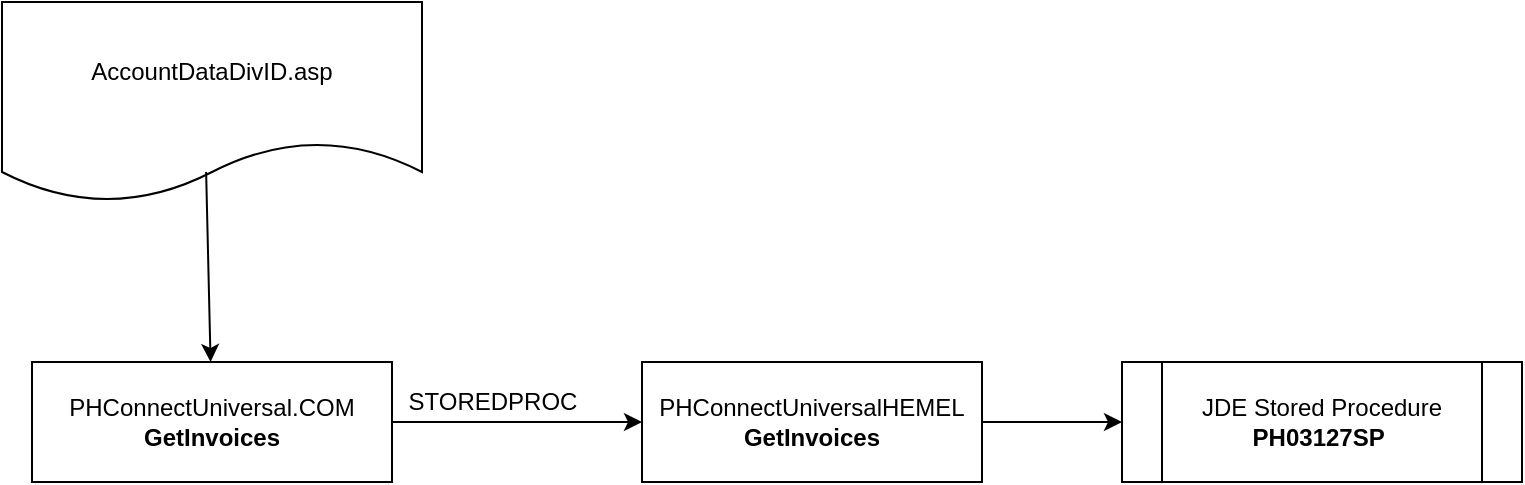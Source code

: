 <mxfile version="13.8.0" type="github">
  <diagram id="XDAy54rnKY6pr1T5lqs-" name="Page-1">
    <mxGraphModel dx="868" dy="482" grid="1" gridSize="10" guides="1" tooltips="1" connect="1" arrows="1" fold="1" page="1" pageScale="1" pageWidth="850" pageHeight="1100" math="0" shadow="0">
      <root>
        <mxCell id="0" />
        <mxCell id="1" parent="0" />
        <mxCell id="7putYLGKNxdWu60KOo2l-1" value="AccountDataDivID.asp" style="shape=document;whiteSpace=wrap;html=1;boundedLbl=1;" vertex="1" parent="1">
          <mxGeometry x="20" y="30" width="210" height="100" as="geometry" />
        </mxCell>
        <mxCell id="7putYLGKNxdWu60KOo2l-8" style="edgeStyle=orthogonalEdgeStyle;rounded=0;orthogonalLoop=1;jettySize=auto;html=1;exitX=1;exitY=0.5;exitDx=0;exitDy=0;entryX=0;entryY=0.5;entryDx=0;entryDy=0;" edge="1" parent="1" source="7putYLGKNxdWu60KOo2l-4" target="7putYLGKNxdWu60KOo2l-5">
          <mxGeometry relative="1" as="geometry" />
        </mxCell>
        <mxCell id="7putYLGKNxdWu60KOo2l-4" value="PHConnectUniversal.COM&lt;br&gt;&lt;b&gt;GetInvoices&lt;/b&gt;" style="rounded=0;whiteSpace=wrap;html=1;" vertex="1" parent="1">
          <mxGeometry x="35" y="210" width="180" height="60" as="geometry" />
        </mxCell>
        <mxCell id="7putYLGKNxdWu60KOo2l-9" style="edgeStyle=orthogonalEdgeStyle;rounded=0;orthogonalLoop=1;jettySize=auto;html=1;exitX=1;exitY=0.5;exitDx=0;exitDy=0;entryX=0;entryY=0.5;entryDx=0;entryDy=0;" edge="1" parent="1" source="7putYLGKNxdWu60KOo2l-5" target="7putYLGKNxdWu60KOo2l-6">
          <mxGeometry relative="1" as="geometry" />
        </mxCell>
        <mxCell id="7putYLGKNxdWu60KOo2l-5" value="PHConnectUniversalHEMEL&lt;br&gt;&lt;b&gt;GetInvoices&lt;/b&gt;" style="rounded=0;whiteSpace=wrap;html=1;" vertex="1" parent="1">
          <mxGeometry x="340" y="210" width="170" height="60" as="geometry" />
        </mxCell>
        <mxCell id="7putYLGKNxdWu60KOo2l-6" value="JDE Stored Procedure&lt;br&gt;&lt;b&gt;PH03127SP&lt;/b&gt;&amp;nbsp;" style="shape=process;whiteSpace=wrap;html=1;backgroundOutline=1;" vertex="1" parent="1">
          <mxGeometry x="580" y="210" width="200" height="60" as="geometry" />
        </mxCell>
        <mxCell id="7putYLGKNxdWu60KOo2l-7" value="" style="endArrow=classic;html=1;exitX=0.486;exitY=0.85;exitDx=0;exitDy=0;exitPerimeter=0;" edge="1" parent="1" source="7putYLGKNxdWu60KOo2l-1" target="7putYLGKNxdWu60KOo2l-4">
          <mxGeometry width="50" height="50" relative="1" as="geometry">
            <mxPoint x="400" y="250" as="sourcePoint" />
            <mxPoint x="450" y="200" as="targetPoint" />
          </mxGeometry>
        </mxCell>
        <mxCell id="7putYLGKNxdWu60KOo2l-14" value="STOREDPROC" style="text;html=1;align=center;verticalAlign=middle;resizable=0;points=[];autosize=1;" vertex="1" parent="1">
          <mxGeometry x="215" y="220" width="100" height="20" as="geometry" />
        </mxCell>
      </root>
    </mxGraphModel>
  </diagram>
</mxfile>
